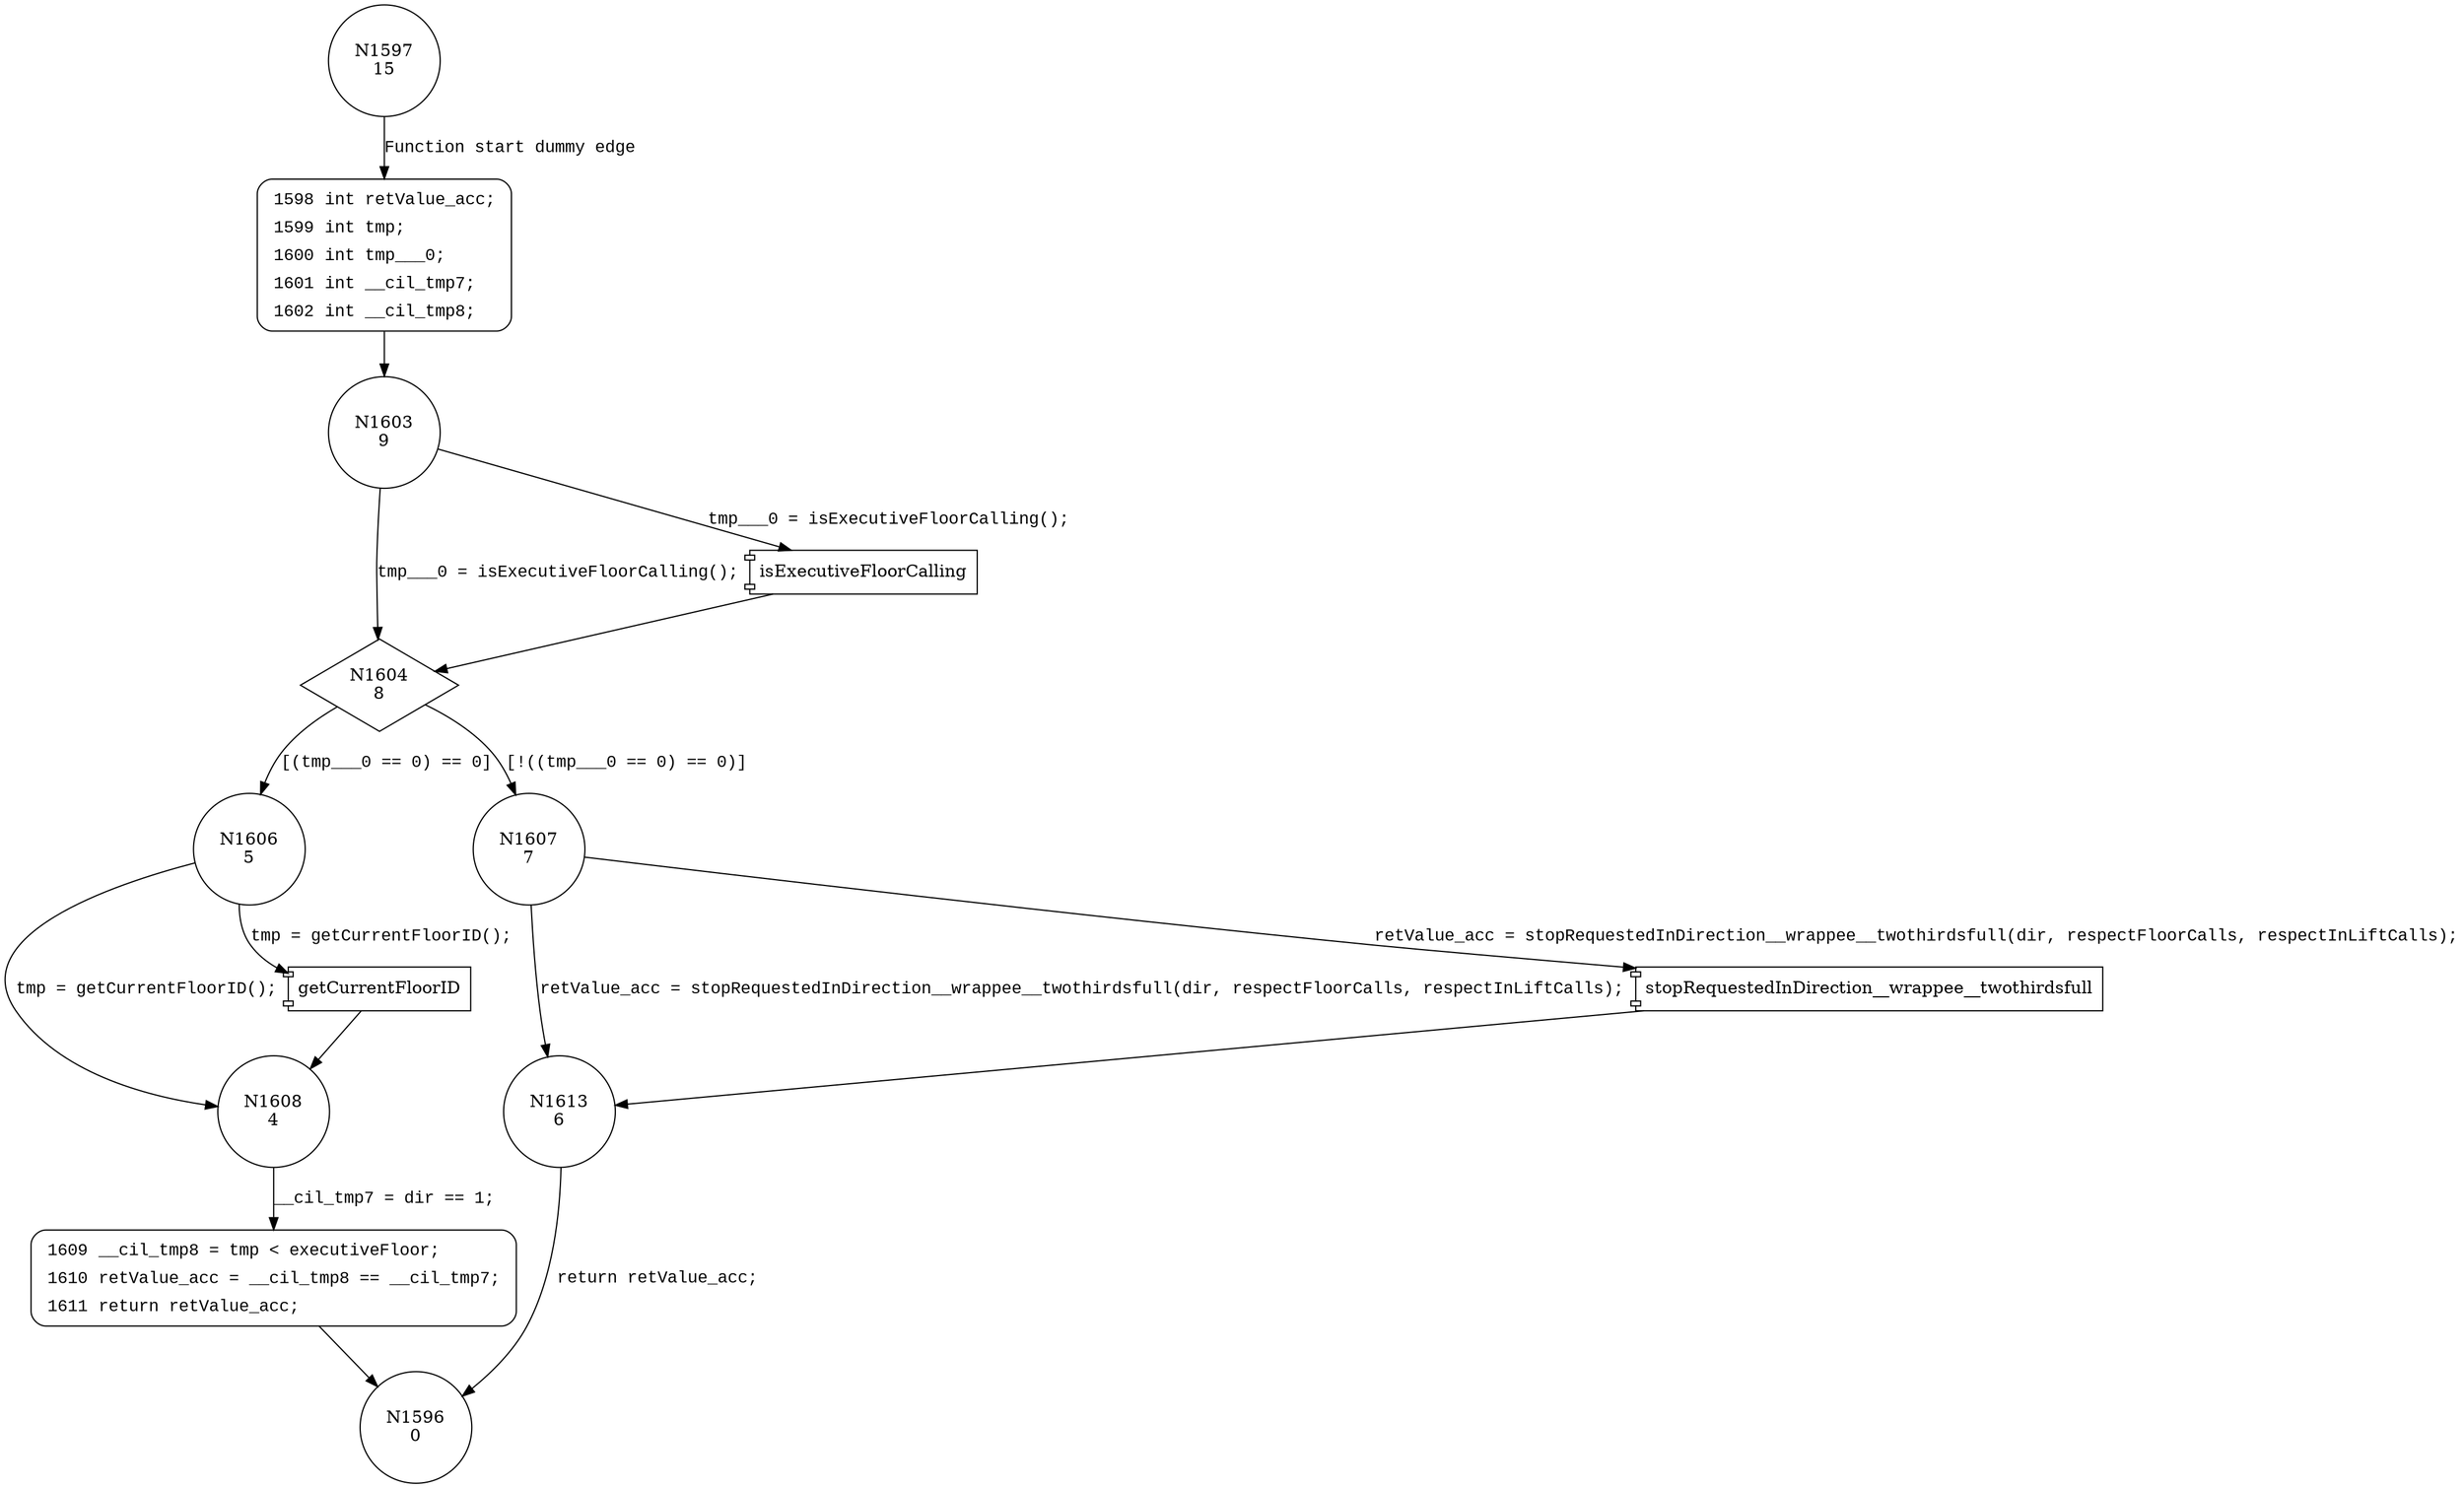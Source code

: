 digraph stopRequestedInDirection {
1597 [shape="circle" label="N1597\n15"]
1598 [shape="circle" label="N1598\n14"]
1603 [shape="circle" label="N1603\n9"]
1604 [shape="diamond" label="N1604\n8"]
1606 [shape="circle" label="N1606\n5"]
1607 [shape="circle" label="N1607\n7"]
1613 [shape="circle" label="N1613\n6"]
1596 [shape="circle" label="N1596\n0"]
1608 [shape="circle" label="N1608\n4"]
1609 [shape="circle" label="N1609\n3"]
1598 [style="filled,bold" penwidth="1" fillcolor="white" fontname="Courier New" shape="Mrecord" label=<<table border="0" cellborder="0" cellpadding="3" bgcolor="white"><tr><td align="right">1598</td><td align="left">int retValue_acc;</td></tr><tr><td align="right">1599</td><td align="left">int tmp;</td></tr><tr><td align="right">1600</td><td align="left">int tmp___0;</td></tr><tr><td align="right">1601</td><td align="left">int __cil_tmp7;</td></tr><tr><td align="right">1602</td><td align="left">int __cil_tmp8;</td></tr></table>>]
1598 -> 1603[label=""]
1609 [style="filled,bold" penwidth="1" fillcolor="white" fontname="Courier New" shape="Mrecord" label=<<table border="0" cellborder="0" cellpadding="3" bgcolor="white"><tr><td align="right">1609</td><td align="left">__cil_tmp8 = tmp &lt; executiveFloor;</td></tr><tr><td align="right">1610</td><td align="left">retValue_acc = __cil_tmp8 == __cil_tmp7;</td></tr><tr><td align="right">1611</td><td align="left">return retValue_acc;</td></tr></table>>]
1609 -> 1596[label=""]
1597 -> 1598 [label="Function start dummy edge" fontname="Courier New"]
100050 [shape="component" label="isExecutiveFloorCalling"]
1603 -> 100050 [label="tmp___0 = isExecutiveFloorCalling();" fontname="Courier New"]
100050 -> 1604 [label="" fontname="Courier New"]
1603 -> 1604 [label="tmp___0 = isExecutiveFloorCalling();" fontname="Courier New"]
1604 -> 1606 [label="[(tmp___0 == 0) == 0]" fontname="Courier New"]
1604 -> 1607 [label="[!((tmp___0 == 0) == 0)]" fontname="Courier New"]
100051 [shape="component" label="stopRequestedInDirection__wrappee__twothirdsfull"]
1607 -> 100051 [label="retValue_acc = stopRequestedInDirection__wrappee__twothirdsfull(dir, respectFloorCalls, respectInLiftCalls);" fontname="Courier New"]
100051 -> 1613 [label="" fontname="Courier New"]
1607 -> 1613 [label="retValue_acc = stopRequestedInDirection__wrappee__twothirdsfull(dir, respectFloorCalls, respectInLiftCalls);" fontname="Courier New"]
1613 -> 1596 [label="return retValue_acc;" fontname="Courier New"]
100052 [shape="component" label="getCurrentFloorID"]
1606 -> 100052 [label="tmp = getCurrentFloorID();" fontname="Courier New"]
100052 -> 1608 [label="" fontname="Courier New"]
1606 -> 1608 [label="tmp = getCurrentFloorID();" fontname="Courier New"]
1608 -> 1609 [label="__cil_tmp7 = dir == 1;" fontname="Courier New"]
}
